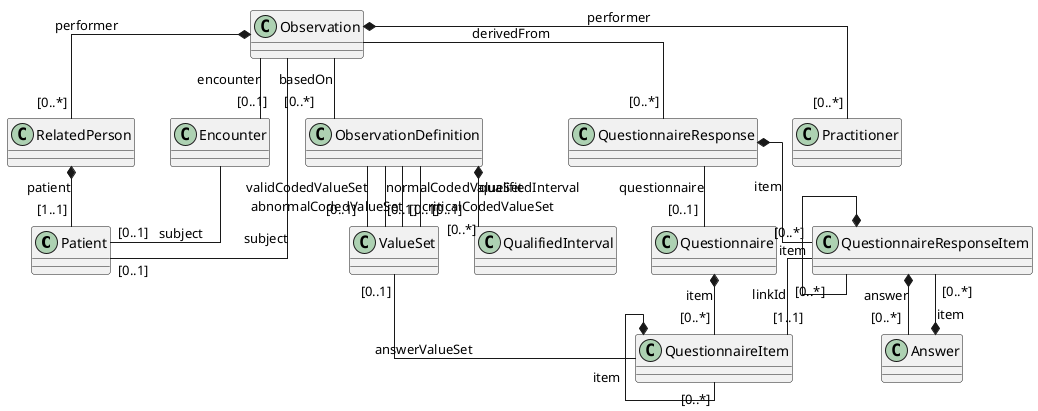 @startuml
' ========================================
' start: configuration
' ========================================

skinparam linetype ortho

' ========================================
' end: configuration
' ========================================

' ========================================
' start: definition of entities/classes
' ========================================

class Patient {
}

class RelatedPerson {
}

class Encounter {
}

class Observation {
}

class ObservationDefinition {
}

class QualifiedInterval {
}

class Questionnaire {
}

class QuestionnaireItem {
}

class QuestionnaireResponseItem {
}

class ValueSet {
}

' ========================================
' end: definition of entities/classes
' ========================================

' ========================================
' start: definition of notes
' ========================================


' ========================================
' end: definition of notes
' ========================================


' ========================================
' start: definition of associations
' ========================================

Questionnaire *-- "[0..*]" QuestionnaireItem : item
QuestionnaireItem *-- "[0..*]" QuestionnaireItem : item
QuestionnaireItem -l- "[0..1]" ValueSet : answerValueSet


QuestionnaireResponse -- "[0..1]" Questionnaire : questionnaire
QuestionnaireResponse *-- "[0..*]" QuestionnaireResponseItem : item
QuestionnaireResponseItem *-- "[0..*]" QuestionnaireResponseItem : item
QuestionnaireResponseItem -- "[1..1]" QuestionnaireItem : linkId
QuestionnaireResponseItem *-- "[0..*]" Answer : answer
Answer *-- "[0..*]" QuestionnaireResponseItem : item

Encounter -- "[0..1]" Patient: subject

Observation -- "[0..1]" Patient: subject
Observation -- "[0..1]" Encounter: encounter
Observation -- "[0..*]" QuestionnaireResponse: derivedFrom
Observation *-- "[0..*]" RelatedPerson : performer
Observation *-- "[0..*]" Practitioner : performer

ObservationDefinition *-- "[0..*]" QualifiedInterval : qualifiedInterval
ObservationDefinition -- "[0..1]" ValueSet : validCodedValueSet
ObservationDefinition -- "[0..1]" ValueSet : normalCodedValueSet
ObservationDefinition -- "[0..1]" ValueSet : abnormalCodedValueSet
ObservationDefinition -- "[0..1]" ValueSet : criticalCodedValueSet
Observation -- "[0..*]" ObservationDefinition : basedOn

RelatedPerson *-- "[1..1]" Patient : patient

' ========================================
' end: definition of associations
' ========================================
@enduml

